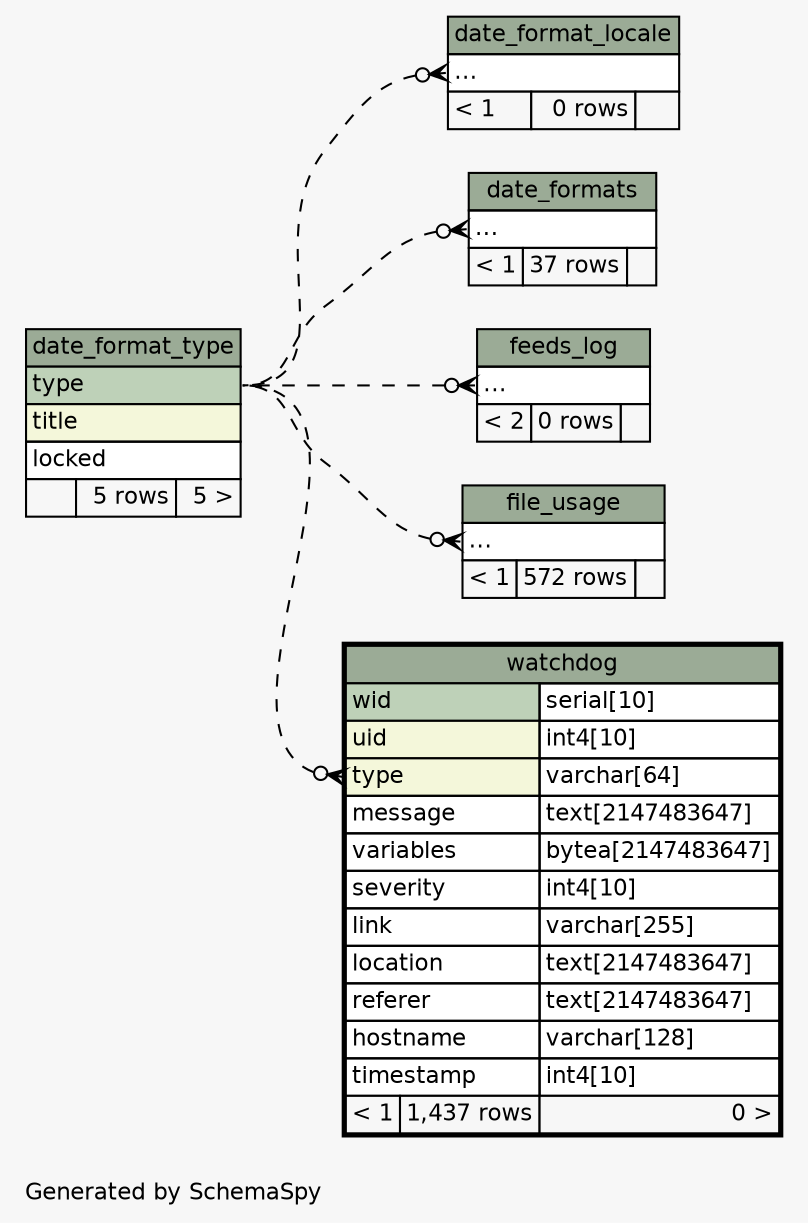 // dot 2.30.1 on Mac OS X 10.8.3
// SchemaSpy rev 590
digraph "impliedTwoDegreesRelationshipsDiagram" {
  graph [
    rankdir="RL"
    bgcolor="#f7f7f7"
    label="\nGenerated by SchemaSpy"
    labeljust="l"
    nodesep="0.18"
    ranksep="0.46"
    fontname="Helvetica"
    fontsize="11"
  ];
  node [
    fontname="Helvetica"
    fontsize="11"
    shape="plaintext"
  ];
  edge [
    arrowsize="0.8"
  ];
  "date_format_locale":"elipses":w -> "date_format_type":"type":e [arrowhead=none dir=back arrowtail=crowodot style=dashed];
  "date_formats":"elipses":w -> "date_format_type":"type":e [arrowhead=none dir=back arrowtail=crowodot style=dashed];
  "feeds_log":"elipses":w -> "date_format_type":"type":e [arrowhead=none dir=back arrowtail=crowodot style=dashed];
  "file_usage":"elipses":w -> "date_format_type":"type":e [arrowhead=none dir=back arrowtail=crowodot style=dashed];
  "watchdog":"type":w -> "date_format_type":"type":e [arrowhead=none dir=back arrowtail=crowodot style=dashed];
  "date_format_locale" [
    label=<
    <TABLE BORDER="0" CELLBORDER="1" CELLSPACING="0" BGCOLOR="#ffffff">
      <TR><TD COLSPAN="3" BGCOLOR="#9bab96" ALIGN="CENTER">date_format_locale</TD></TR>
      <TR><TD PORT="elipses" COLSPAN="3" ALIGN="LEFT">...</TD></TR>
      <TR><TD ALIGN="LEFT" BGCOLOR="#f7f7f7">&lt; 1</TD><TD ALIGN="RIGHT" BGCOLOR="#f7f7f7">0 rows</TD><TD ALIGN="RIGHT" BGCOLOR="#f7f7f7">  </TD></TR>
    </TABLE>>
    URL="date_format_locale.html"
    tooltip="date_format_locale"
  ];
  "date_format_type" [
    label=<
    <TABLE BORDER="0" CELLBORDER="1" CELLSPACING="0" BGCOLOR="#ffffff">
      <TR><TD COLSPAN="3" BGCOLOR="#9bab96" ALIGN="CENTER">date_format_type</TD></TR>
      <TR><TD PORT="type" COLSPAN="3" BGCOLOR="#bed1b8" ALIGN="LEFT">type</TD></TR>
      <TR><TD PORT="title" COLSPAN="3" BGCOLOR="#f4f7da" ALIGN="LEFT">title</TD></TR>
      <TR><TD PORT="locked" COLSPAN="3" ALIGN="LEFT">locked</TD></TR>
      <TR><TD ALIGN="LEFT" BGCOLOR="#f7f7f7">  </TD><TD ALIGN="RIGHT" BGCOLOR="#f7f7f7">5 rows</TD><TD ALIGN="RIGHT" BGCOLOR="#f7f7f7">5 &gt;</TD></TR>
    </TABLE>>
    URL="date_format_type.html"
    tooltip="date_format_type"
  ];
  "date_formats" [
    label=<
    <TABLE BORDER="0" CELLBORDER="1" CELLSPACING="0" BGCOLOR="#ffffff">
      <TR><TD COLSPAN="3" BGCOLOR="#9bab96" ALIGN="CENTER">date_formats</TD></TR>
      <TR><TD PORT="elipses" COLSPAN="3" ALIGN="LEFT">...</TD></TR>
      <TR><TD ALIGN="LEFT" BGCOLOR="#f7f7f7">&lt; 1</TD><TD ALIGN="RIGHT" BGCOLOR="#f7f7f7">37 rows</TD><TD ALIGN="RIGHT" BGCOLOR="#f7f7f7">  </TD></TR>
    </TABLE>>
    URL="date_formats.html"
    tooltip="date_formats"
  ];
  "feeds_log" [
    label=<
    <TABLE BORDER="0" CELLBORDER="1" CELLSPACING="0" BGCOLOR="#ffffff">
      <TR><TD COLSPAN="3" BGCOLOR="#9bab96" ALIGN="CENTER">feeds_log</TD></TR>
      <TR><TD PORT="elipses" COLSPAN="3" ALIGN="LEFT">...</TD></TR>
      <TR><TD ALIGN="LEFT" BGCOLOR="#f7f7f7">&lt; 2</TD><TD ALIGN="RIGHT" BGCOLOR="#f7f7f7">0 rows</TD><TD ALIGN="RIGHT" BGCOLOR="#f7f7f7">  </TD></TR>
    </TABLE>>
    URL="feeds_log.html"
    tooltip="feeds_log"
  ];
  "file_usage" [
    label=<
    <TABLE BORDER="0" CELLBORDER="1" CELLSPACING="0" BGCOLOR="#ffffff">
      <TR><TD COLSPAN="3" BGCOLOR="#9bab96" ALIGN="CENTER">file_usage</TD></TR>
      <TR><TD PORT="elipses" COLSPAN="3" ALIGN="LEFT">...</TD></TR>
      <TR><TD ALIGN="LEFT" BGCOLOR="#f7f7f7">&lt; 1</TD><TD ALIGN="RIGHT" BGCOLOR="#f7f7f7">572 rows</TD><TD ALIGN="RIGHT" BGCOLOR="#f7f7f7">  </TD></TR>
    </TABLE>>
    URL="file_usage.html"
    tooltip="file_usage"
  ];
  "watchdog" [
    label=<
    <TABLE BORDER="2" CELLBORDER="1" CELLSPACING="0" BGCOLOR="#ffffff">
      <TR><TD COLSPAN="3" BGCOLOR="#9bab96" ALIGN="CENTER">watchdog</TD></TR>
      <TR><TD PORT="wid" COLSPAN="2" BGCOLOR="#bed1b8" ALIGN="LEFT">wid</TD><TD PORT="wid.type" ALIGN="LEFT">serial[10]</TD></TR>
      <TR><TD PORT="uid" COLSPAN="2" BGCOLOR="#f4f7da" ALIGN="LEFT">uid</TD><TD PORT="uid.type" ALIGN="LEFT">int4[10]</TD></TR>
      <TR><TD PORT="type" COLSPAN="2" BGCOLOR="#f4f7da" ALIGN="LEFT">type</TD><TD PORT="type.type" ALIGN="LEFT">varchar[64]</TD></TR>
      <TR><TD PORT="message" COLSPAN="2" ALIGN="LEFT">message</TD><TD PORT="message.type" ALIGN="LEFT">text[2147483647]</TD></TR>
      <TR><TD PORT="variables" COLSPAN="2" ALIGN="LEFT">variables</TD><TD PORT="variables.type" ALIGN="LEFT">bytea[2147483647]</TD></TR>
      <TR><TD PORT="severity" COLSPAN="2" ALIGN="LEFT">severity</TD><TD PORT="severity.type" ALIGN="LEFT">int4[10]</TD></TR>
      <TR><TD PORT="link" COLSPAN="2" ALIGN="LEFT">link</TD><TD PORT="link.type" ALIGN="LEFT">varchar[255]</TD></TR>
      <TR><TD PORT="location" COLSPAN="2" ALIGN="LEFT">location</TD><TD PORT="location.type" ALIGN="LEFT">text[2147483647]</TD></TR>
      <TR><TD PORT="referer" COLSPAN="2" ALIGN="LEFT">referer</TD><TD PORT="referer.type" ALIGN="LEFT">text[2147483647]</TD></TR>
      <TR><TD PORT="hostname" COLSPAN="2" ALIGN="LEFT">hostname</TD><TD PORT="hostname.type" ALIGN="LEFT">varchar[128]</TD></TR>
      <TR><TD PORT="timestamp" COLSPAN="2" ALIGN="LEFT">timestamp</TD><TD PORT="timestamp.type" ALIGN="LEFT">int4[10]</TD></TR>
      <TR><TD ALIGN="LEFT" BGCOLOR="#f7f7f7">&lt; 1</TD><TD ALIGN="RIGHT" BGCOLOR="#f7f7f7">1,437 rows</TD><TD ALIGN="RIGHT" BGCOLOR="#f7f7f7">0 &gt;</TD></TR>
    </TABLE>>
    URL="watchdog.html"
    tooltip="watchdog"
  ];
}

